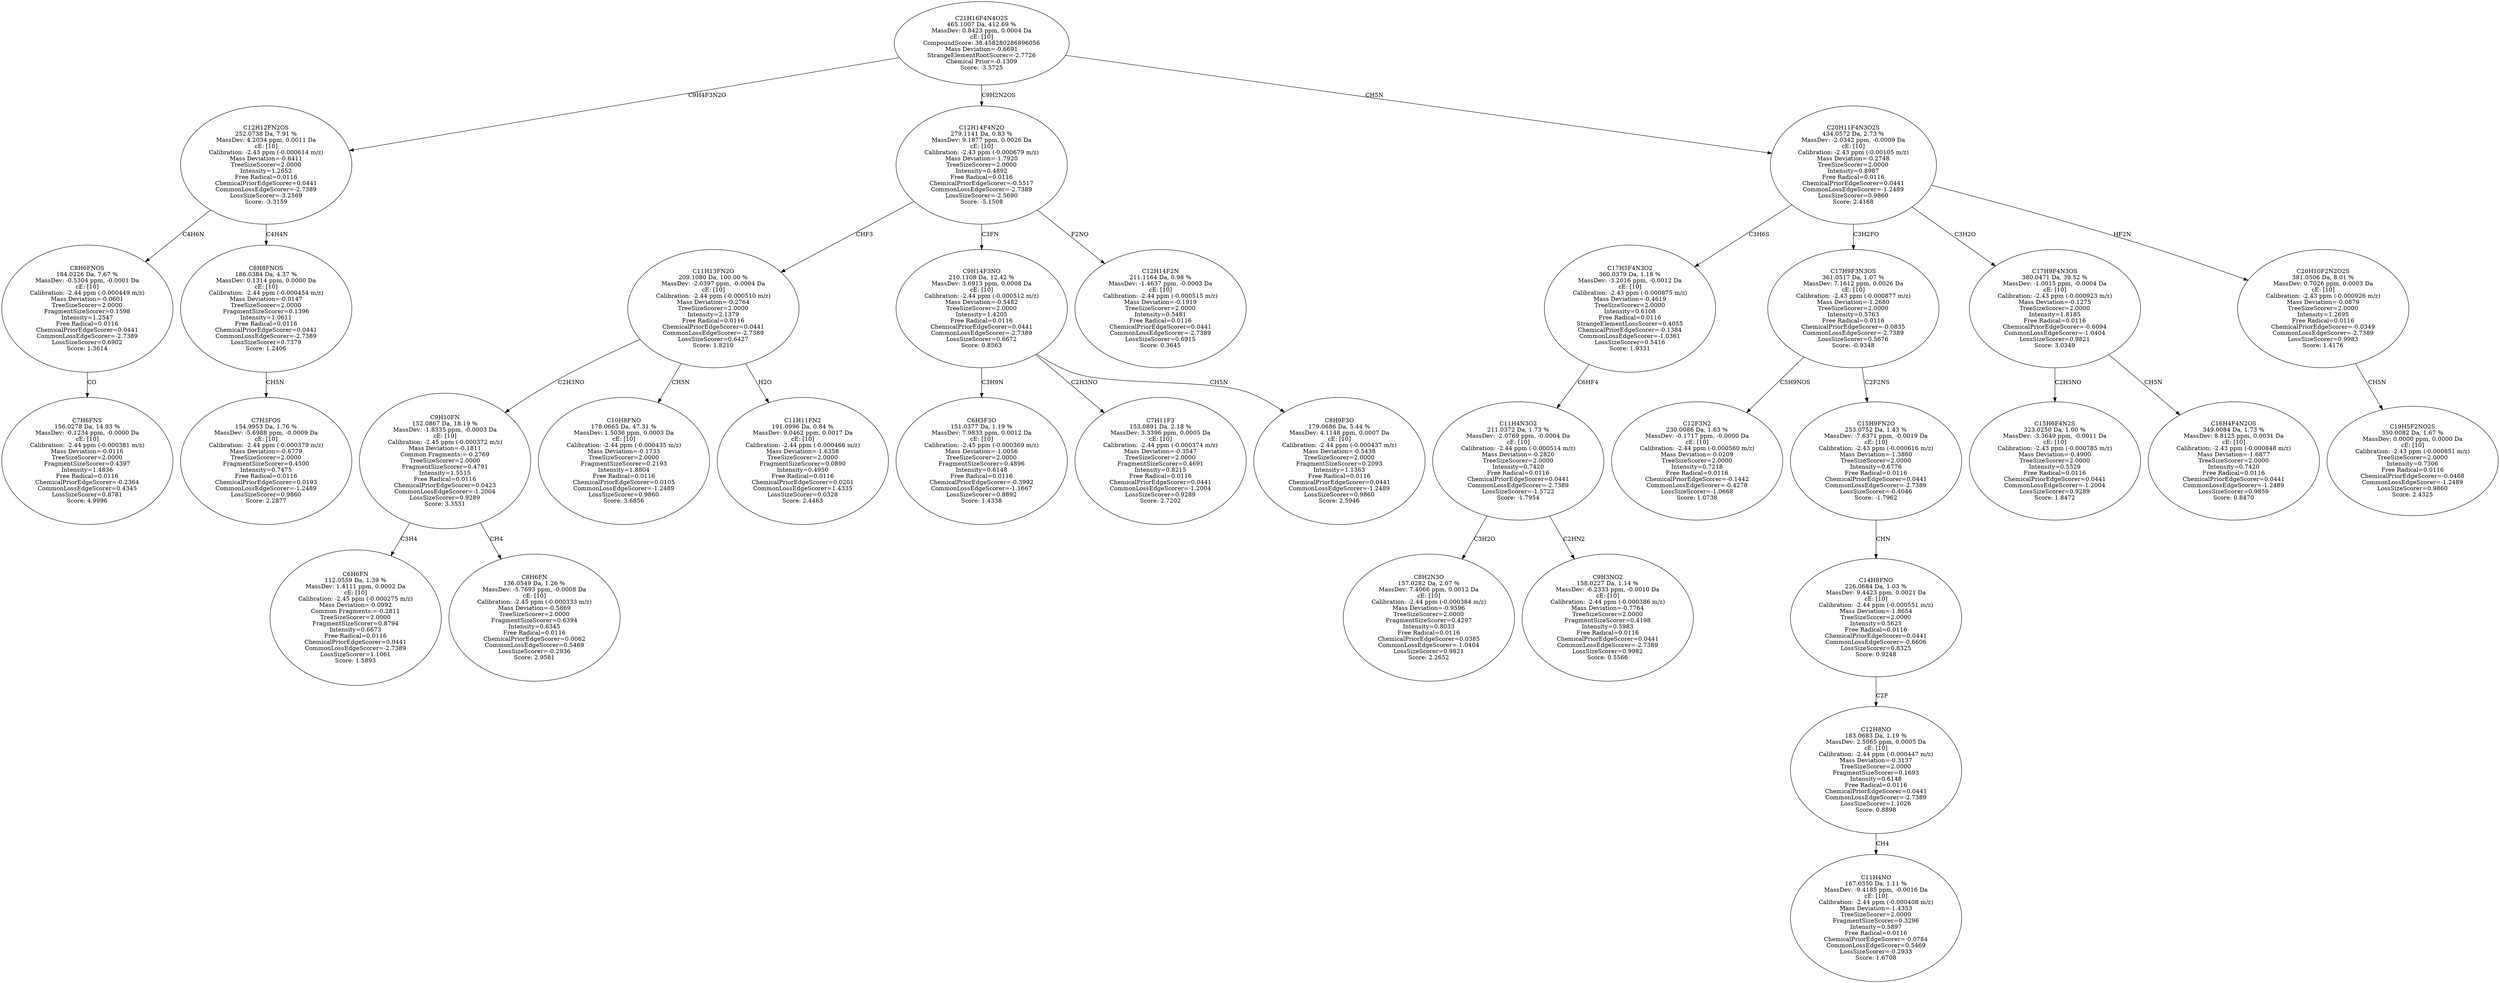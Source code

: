 strict digraph {
v1 [label="C7H6FNS\n156.0278 Da, 14.93 %\nMassDev: -0.1234 ppm, -0.0000 Da\ncE: [10]\nCalibration: -2.44 ppm (-0.000381 m/z)\nMass Deviation=-0.0116\nTreeSizeScorer=2.0000\nFragmentSizeScorer=0.4397\nIntensity=1.4836\nFree Radical=0.0116\nChemicalPriorEdgeScorer=-0.2364\nCommonLossEdgeScorer=0.4345\nLossSizeScorer=0.8781\nScore: 4.9996"];
v2 [label="C8H6FNOS\n184.0226 Da, 7.67 %\nMassDev: -0.5304 ppm, -0.0001 Da\ncE: [10]\nCalibration: -2.44 ppm (-0.000449 m/z)\nMass Deviation=-0.0601\nTreeSizeScorer=2.0000\nFragmentSizeScorer=0.1598\nIntensity=1.2547\nFree Radical=0.0116\nChemicalPriorEdgeScorer=0.0441\nCommonLossEdgeScorer=-2.7389\nLossSizeScorer=0.6902\nScore: 1.3614"];
v3 [label="C7H3FOS\n154.9953 Da, 1.76 %\nMassDev: -5.6988 ppm, -0.0009 Da\ncE: [10]\nCalibration: -2.44 ppm (-0.000379 m/z)\nMass Deviation=-0.6779\nTreeSizeScorer=2.0000\nFragmentSizeScorer=0.4500\nIntensity=0.7475\nFree Radical=0.0116\nChemicalPriorEdgeScorer=0.0193\nCommonLossEdgeScorer=-1.2489\nLossSizeScorer=0.9860\nScore: 2.2877"];
v4 [label="C8H8FNOS\n186.0384 Da, 4.37 %\nMassDev: 0.1314 ppm, 0.0000 Da\ncE: [10]\nCalibration: -2.44 ppm (-0.000454 m/z)\nMass Deviation=-0.0147\nTreeSizeScorer=2.0000\nFragmentSizeScorer=0.1396\nIntensity=1.0611\nFree Radical=0.0116\nChemicalPriorEdgeScorer=0.0441\nCommonLossEdgeScorer=-2.7389\nLossSizeScorer=0.7379\nScore: 1.2406"];
v5 [label="C12H12FN2OS\n252.0738 Da, 7.91 %\nMassDev: 4.2034 ppm, 0.0011 Da\ncE: [10]\nCalibration: -2.43 ppm (-0.000614 m/z)\nMass Deviation=-0.6411\nTreeSizeScorer=2.0000\nIntensity=1.2652\nFree Radical=0.0116\nChemicalPriorEdgeScorer=0.0441\nCommonLossEdgeScorer=-2.7389\nLossSizeScorer=-3.2569\nScore: -3.3159"];
v6 [label="C6H6FN\n112.0559 Da, 1.39 %\nMassDev: 1.4111 ppm, 0.0002 Da\ncE: [10]\nCalibration: -2.45 ppm (-0.000275 m/z)\nMass Deviation=-0.0992\nCommon Fragments:=-0.2811\nTreeSizeScorer=2.0000\nFragmentSizeScorer=0.8794\nIntensity=0.6673\nFree Radical=0.0116\nChemicalPriorEdgeScorer=0.0441\nCommonLossEdgeScorer=-2.7389\nLossSizeScorer=1.1061\nScore: 1.5893"];
v7 [label="C8H6FN\n136.0549 Da, 1.26 %\nMassDev: -5.7693 ppm, -0.0008 Da\ncE: [10]\nCalibration: -2.45 ppm (-0.000333 m/z)\nMass Deviation=-0.5869\nTreeSizeScorer=2.0000\nFragmentSizeScorer=0.6394\nIntensity=0.6345\nFree Radical=0.0116\nChemicalPriorEdgeScorer=0.0062\nCommonLossEdgeScorer=0.5469\nLossSizeScorer=-0.2936\nScore: 2.9581"];
v8 [label="C9H10FN\n152.0867 Da, 18.19 %\nMassDev: -1.8335 ppm, -0.0003 Da\ncE: [10]\nCalibration: -2.45 ppm (-0.000372 m/z)\nMass Deviation=-0.1811\nCommon Fragments:=-0.2769\nTreeSizeScorer=2.0000\nFragmentSizeScorer=0.4791\nIntensity=1.5515\nFree Radical=0.0116\nChemicalPriorEdgeScorer=0.0423\nCommonLossEdgeScorer=-1.2004\nLossSizeScorer=0.9289\nScore: 3.3551"];
v9 [label="C10H8FNO\n178.0665 Da, 47.31 %\nMassDev: 1.5036 ppm, 0.0003 Da\ncE: [10]\nCalibration: -2.44 ppm (-0.000435 m/z)\nMass Deviation=-0.1733\nTreeSizeScorer=2.0000\nFragmentSizeScorer=0.2193\nIntensity=1.8804\nFree Radical=0.0116\nChemicalPriorEdgeScorer=0.0105\nCommonLossEdgeScorer=-1.2489\nLossSizeScorer=0.9860\nScore: 3.6856"];
v10 [label="C11H11FN2\n191.0996 Da, 0.84 %\nMassDev: 9.0462 ppm, 0.0017 Da\ncE: [10]\nCalibration: -2.44 ppm (-0.000466 m/z)\nMass Deviation=-1.6358\nTreeSizeScorer=2.0000\nFragmentSizeScorer=0.0890\nIntensity=0.4950\nFree Radical=0.0116\nChemicalPriorEdgeScorer=0.0201\nCommonLossEdgeScorer=1.4335\nLossSizeScorer=0.0328\nScore: 2.4463"];
v11 [label="C11H13FN2O\n209.1080 Da, 100.00 %\nMassDev: -2.0397 ppm, -0.0004 Da\ncE: [10]\nCalibration: -2.44 ppm (-0.000510 m/z)\nMass Deviation=-0.2764\nTreeSizeScorer=2.0000\nIntensity=2.1379\nFree Radical=0.0116\nChemicalPriorEdgeScorer=0.0441\nCommonLossEdgeScorer=-2.7389\nLossSizeScorer=0.6427\nScore: 1.8210"];
v12 [label="C6H5F3O\n151.0377 Da, 1.19 %\nMassDev: 7.9833 ppm, 0.0012 Da\ncE: [10]\nCalibration: -2.45 ppm (-0.000369 m/z)\nMass Deviation=-1.0056\nTreeSizeScorer=2.0000\nFragmentSizeScorer=0.4896\nIntensity=0.6148\nFree Radical=0.0116\nChemicalPriorEdgeScorer=-0.3992\nCommonLossEdgeScorer=-1.1667\nLossSizeScorer=0.8892\nScore: 1.4338"];
v13 [label="C7H11F3\n153.0891 Da, 2.18 %\nMassDev: 3.3396 ppm, 0.0005 Da\ncE: [10]\nCalibration: -2.44 ppm (-0.000374 m/z)\nMass Deviation=-0.3547\nTreeSizeScorer=2.0000\nFragmentSizeScorer=0.4691\nIntensity=0.8215\nFree Radical=0.0116\nChemicalPriorEdgeScorer=0.0441\nCommonLossEdgeScorer=-1.2004\nLossSizeScorer=0.9289\nScore: 2.7202"];
v14 [label="C8H9F3O\n179.0686 Da, 5.44 %\nMassDev: 4.1148 ppm, 0.0007 Da\ncE: [10]\nCalibration: -2.44 ppm (-0.000437 m/z)\nMass Deviation=-0.5438\nTreeSizeScorer=2.0000\nFragmentSizeScorer=0.2093\nIntensity=1.1363\nFree Radical=0.0116\nChemicalPriorEdgeScorer=0.0441\nCommonLossEdgeScorer=-1.2489\nLossSizeScorer=0.9860\nScore: 2.5946"];
v15 [label="C9H14F3NO\n210.1108 Da, 12.42 %\nMassDev: 3.6913 ppm, 0.0008 Da\ncE: [10]\nCalibration: -2.44 ppm (-0.000512 m/z)\nMass Deviation=-0.5482\nTreeSizeScorer=2.0000\nIntensity=1.4205\nFree Radical=0.0116\nChemicalPriorEdgeScorer=0.0441\nCommonLossEdgeScorer=-2.7389\nLossSizeScorer=0.6672\nScore: 0.8563"];
v16 [label="C12H14F2N\n211.1164 Da, 0.98 %\nMassDev: -1.4637 ppm, -0.0003 Da\ncE: [10]\nCalibration: -2.44 ppm (-0.000515 m/z)\nMass Deviation=-0.1919\nTreeSizeScorer=2.0000\nIntensity=0.5481\nFree Radical=0.0116\nChemicalPriorEdgeScorer=0.0441\nCommonLossEdgeScorer=-2.7389\nLossSizeScorer=0.6915\nScore: 0.3645"];
v17 [label="C12H14F4N2O\n279.1141 Da, 0.83 %\nMassDev: 9.1877 ppm, 0.0026 Da\ncE: [10]\nCalibration: -2.43 ppm (-0.000679 m/z)\nMass Deviation=-1.7920\nTreeSizeScorer=2.0000\nIntensity=0.4892\nFree Radical=0.0116\nChemicalPriorEdgeScorer=-0.5517\nCommonLossEdgeScorer=-2.7389\nLossSizeScorer=-2.5690\nScore: -5.1508"];
v18 [label="C8H2N3O\n157.0282 Da, 2.07 %\nMassDev: 7.4066 ppm, 0.0012 Da\ncE: [10]\nCalibration: -2.44 ppm (-0.000384 m/z)\nMass Deviation=-0.9596\nTreeSizeScorer=2.0000\nFragmentSizeScorer=0.4297\nIntensity=0.8033\nFree Radical=0.0116\nChemicalPriorEdgeScorer=0.0385\nCommonLossEdgeScorer=-1.0404\nLossSizeScorer=0.9821\nScore: 2.2652"];
v19 [label="C9H3NO2\n158.0227 Da, 1.14 %\nMassDev: -6.2333 ppm, -0.0010 Da\ncE: [10]\nCalibration: -2.44 ppm (-0.000386 m/z)\nMass Deviation=-0.7764\nTreeSizeScorer=2.0000\nFragmentSizeScorer=0.4198\nIntensity=0.5983\nFree Radical=0.0116\nChemicalPriorEdgeScorer=0.0441\nCommonLossEdgeScorer=-2.7389\nLossSizeScorer=0.9982\nScore: 0.5566"];
v20 [label="C11H4N3O2\n211.0372 Da, 1.73 %\nMassDev: -2.0769 ppm, -0.0004 Da\ncE: [10]\nCalibration: -2.44 ppm (-0.000514 m/z)\nMass Deviation=-0.2820\nTreeSizeScorer=2.0000\nIntensity=0.7420\nFree Radical=0.0116\nChemicalPriorEdgeScorer=0.0441\nCommonLossEdgeScorer=-2.7389\nLossSizeScorer=-1.5722\nScore: -1.7954"];
v21 [label="C17H5F4N3O2\n360.0379 Da, 1.18 %\nMassDev: -3.2016 ppm, -0.0012 Da\ncE: [10]\nCalibration: -2.43 ppm (-0.000875 m/z)\nMass Deviation=-0.4619\nTreeSizeScorer=2.0000\nIntensity=0.6108\nFree Radical=0.0116\nStrangeElementLossScorer=0.4055\nChemicalPriorEdgeScorer=-0.1384\nCommonLossEdgeScorer=-1.0361\nLossSizeScorer=0.5416\nScore: 1.9331"];
v22 [label="C12F3N2\n230.0086 Da, 1.63 %\nMassDev: -0.1717 ppm, -0.0000 Da\ncE: [10]\nCalibration: -2.44 ppm (-0.000560 m/z)\nMass Deviation=-0.0209\nTreeSizeScorer=2.0000\nIntensity=0.7218\nFree Radical=0.0116\nChemicalPriorEdgeScorer=-0.1442\nCommonLossEdgeScorer=-0.4278\nLossSizeScorer=-1.0668\nScore: 1.0738"];
v23 [label="C11H4NO\n167.0350 Da, 1.11 %\nMassDev: -9.4185 ppm, -0.0016 Da\ncE: [10]\nCalibration: -2.44 ppm (-0.000408 m/z)\nMass Deviation=-1.4353\nTreeSizeScorer=2.0000\nFragmentSizeScorer=0.3296\nIntensity=0.5897\nFree Radical=0.0116\nChemicalPriorEdgeScorer=-0.0784\nCommonLossEdgeScorer=0.5469\nLossSizeScorer=-0.2933\nScore: 1.6708"];
v24 [label="C12H8NO\n183.0683 Da, 1.19 %\nMassDev: 2.5065 ppm, 0.0005 Da\ncE: [10]\nCalibration: -2.44 ppm (-0.000447 m/z)\nMass Deviation=-0.3137\nTreeSizeScorer=2.0000\nFragmentSizeScorer=0.1693\nIntensity=0.6148\nFree Radical=0.0116\nChemicalPriorEdgeScorer=0.0441\nCommonLossEdgeScorer=-2.7389\nLossSizeScorer=1.1026\nScore: 0.8898"];
v25 [label="C14H8FNO\n226.0684 Da, 1.03 %\nMassDev: 9.4423 ppm, 0.0021 Da\ncE: [10]\nCalibration: -2.44 ppm (-0.000551 m/z)\nMass Deviation=-1.8654\nTreeSizeScorer=2.0000\nIntensity=0.5625\nFree Radical=0.0116\nChemicalPriorEdgeScorer=0.0441\nCommonLossEdgeScorer=-0.6606\nLossSizeScorer=0.8325\nScore: 0.9248"];
v26 [label="C15H9FN2O\n253.0752 Da, 1.43 %\nMassDev: -7.6371 ppm, -0.0019 Da\ncE: [10]\nCalibration: -2.43 ppm (-0.000616 m/z)\nMass Deviation=-1.3860\nTreeSizeScorer=2.0000\nIntensity=0.6776\nFree Radical=0.0116\nChemicalPriorEdgeScorer=0.0441\nCommonLossEdgeScorer=-2.7389\nLossSizeScorer=-0.4046\nScore: -1.7962"];
v27 [label="C17H9F3N3OS\n361.0517 Da, 1.07 %\nMassDev: 7.1612 ppm, 0.0026 Da\ncE: [10]\nCalibration: -2.43 ppm (-0.000877 m/z)\nMass Deviation=-1.2680\nTreeSizeScorer=2.0000\nIntensity=0.5763\nFree Radical=0.0116\nChemicalPriorEdgeScorer=-0.0835\nCommonLossEdgeScorer=-2.7389\nLossSizeScorer=0.5676\nScore: -0.9348"];
v28 [label="C15H6F4N2S\n323.0250 Da, 1.00 %\nMassDev: -3.3649 ppm, -0.0011 Da\ncE: [10]\nCalibration: -2.43 ppm (-0.000785 m/z)\nMass Deviation=-0.4900\nTreeSizeScorer=2.0000\nIntensity=0.5529\nFree Radical=0.0116\nChemicalPriorEdgeScorer=0.0441\nCommonLossEdgeScorer=-1.2004\nLossSizeScorer=0.9289\nScore: 1.8472"];
v29 [label="C16H4F4N2OS\n349.0084 Da, 1.73 %\nMassDev: 8.8125 ppm, 0.0031 Da\ncE: [10]\nCalibration: -2.43 ppm (-0.000848 m/z)\nMass Deviation=-1.6877\nTreeSizeScorer=2.0000\nIntensity=0.7420\nFree Radical=0.0116\nChemicalPriorEdgeScorer=0.0441\nCommonLossEdgeScorer=-1.2489\nLossSizeScorer=0.9859\nScore: 0.8470"];
v30 [label="C17H9F4N3OS\n380.0471 Da, 39.52 %\nMassDev: -1.0015 ppm, -0.0004 Da\ncE: [10]\nCalibration: -2.43 ppm (-0.000923 m/z)\nMass Deviation=-0.1275\nTreeSizeScorer=2.0000\nIntensity=1.8185\nFree Radical=0.0116\nChemicalPriorEdgeScorer=-0.6094\nCommonLossEdgeScorer=-1.0404\nLossSizeScorer=0.9821\nScore: 3.0349"];
v31 [label="C19H5F2NO2S\n350.0082 Da, 1.67 %\nMassDev: 0.0000 ppm, 0.0000 Da\ncE: [10]\nCalibration: -2.43 ppm (-0.000851 m/z)\nTreeSizeScorer=2.0000\nIntensity=0.7306\nFree Radical=0.0116\nChemicalPriorEdgeScorer=-0.0468\nCommonLossEdgeScorer=-1.2489\nLossSizeScorer=0.9860\nScore: 2.4325"];
v32 [label="C20H10F2N2O2S\n381.0506 Da, 8.01 %\nMassDev: 0.7026 ppm, 0.0003 Da\ncE: [10]\nCalibration: -2.43 ppm (-0.000926 m/z)\nMass Deviation=-0.0879\nTreeSizeScorer=2.0000\nIntensity=1.2695\nFree Radical=0.0116\nChemicalPriorEdgeScorer=-0.0349\nCommonLossEdgeScorer=-2.7389\nLossSizeScorer=0.9983\nScore: 1.4176"];
v33 [label="C20H11F4N3O2S\n434.0572 Da, 2.73 %\nMassDev: -2.0342 ppm, -0.0009 Da\ncE: [10]\nCalibration: -2.43 ppm (-0.00105 m/z)\nMass Deviation=-0.2748\nTreeSizeScorer=2.0000\nIntensity=0.8987\nFree Radical=0.0116\nChemicalPriorEdgeScorer=0.0441\nCommonLossEdgeScorer=-1.2489\nLossSizeScorer=0.9860\nScore: 2.4168"];
v34 [label="C21H16F4N4O2S\n465.1007 Da, 412.69 %\nMassDev: 0.8423 ppm, 0.0004 Da\ncE: [10]\nCompoundScore: 38.458280286896056\nMass Deviation=-0.6691\nStrangeElementRootScorer=-2.7726\nChemical Prior=-0.1309\nScore: -3.5725"];
v2 -> v1 [label="CO"];
v5 -> v2 [label="C4H6N"];
v4 -> v3 [label="CH5N"];
v5 -> v4 [label="C4H4N"];
v34 -> v5 [label="C9H4F3N2O"];
v8 -> v6 [label="C3H4"];
v8 -> v7 [label="CH4"];
v11 -> v8 [label="C2H3NO"];
v11 -> v9 [label="CH5N"];
v11 -> v10 [label="H2O"];
v17 -> v11 [label="CHF3"];
v15 -> v12 [label="C3H9N"];
v15 -> v13 [label="C2H3NO"];
v15 -> v14 [label="CH5N"];
v17 -> v15 [label="C3FN"];
v17 -> v16 [label="F2NO"];
v34 -> v17 [label="C9H2N2OS"];
v20 -> v18 [label="C3H2O"];
v20 -> v19 [label="C2HN2"];
v21 -> v20 [label="C6HF4"];
v33 -> v21 [label="C3H6S"];
v27 -> v22 [label="C5H9NOS"];
v24 -> v23 [label="CH4"];
v25 -> v24 [label="C2F"];
v26 -> v25 [label="CHN"];
v27 -> v26 [label="C2F2NS"];
v33 -> v27 [label="C3H2FO"];
v30 -> v28 [label="C2H3NO"];
v30 -> v29 [label="CH5N"];
v33 -> v30 [label="C3H2O"];
v32 -> v31 [label="CH5N"];
v33 -> v32 [label="HF2N"];
v34 -> v33 [label="CH5N"];
}